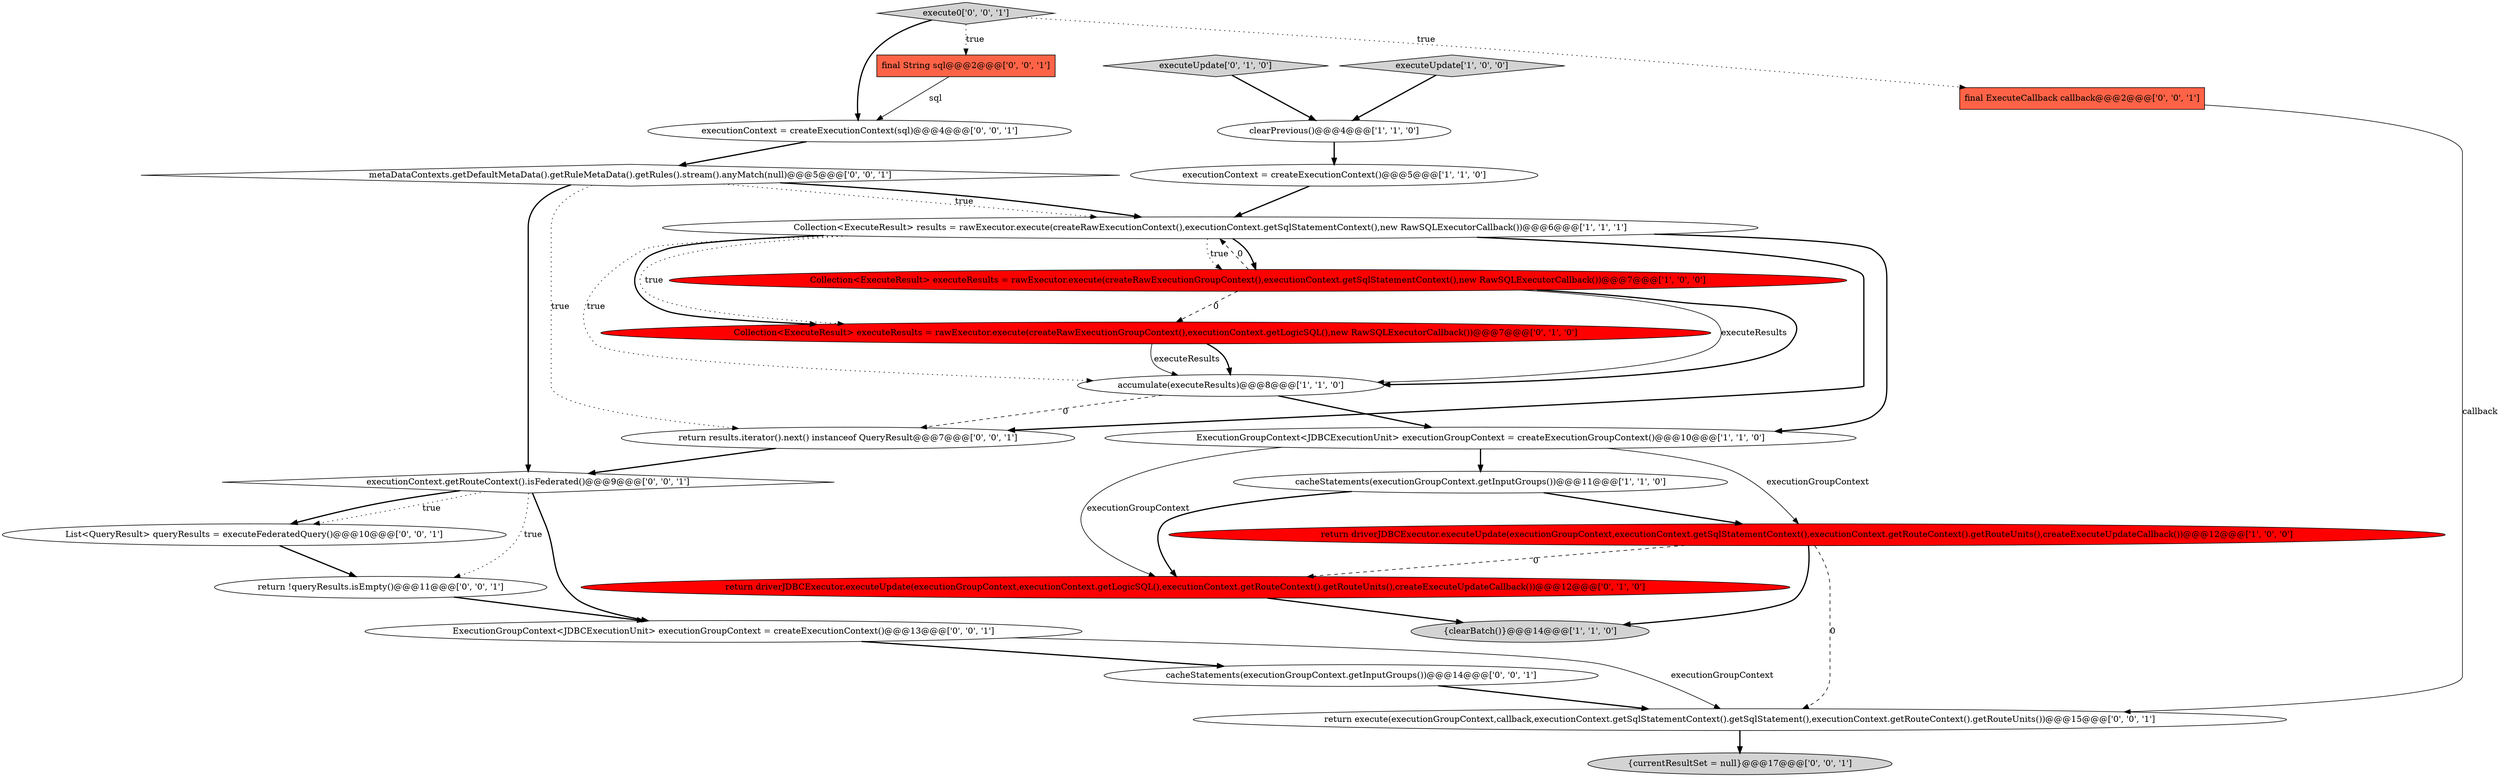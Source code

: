 digraph {
4 [style = filled, label = "clearPrevious()@@@4@@@['1', '1', '0']", fillcolor = white, shape = ellipse image = "AAA0AAABBB1BBB"];
25 [style = filled, label = "execute0['0', '0', '1']", fillcolor = lightgray, shape = diamond image = "AAA0AAABBB3BBB"];
9 [style = filled, label = "cacheStatements(executionGroupContext.getInputGroups())@@@11@@@['1', '1', '0']", fillcolor = white, shape = ellipse image = "AAA0AAABBB1BBB"];
24 [style = filled, label = "final ExecuteCallback callback@@@2@@@['0', '0', '1']", fillcolor = tomato, shape = box image = "AAA0AAABBB3BBB"];
0 [style = filled, label = "Collection<ExecuteResult> executeResults = rawExecutor.execute(createRawExecutionGroupContext(),executionContext.getSqlStatementContext(),new RawSQLExecutorCallback())@@@7@@@['1', '0', '0']", fillcolor = red, shape = ellipse image = "AAA1AAABBB1BBB"];
7 [style = filled, label = "return driverJDBCExecutor.executeUpdate(executionGroupContext,executionContext.getSqlStatementContext(),executionContext.getRouteContext().getRouteUnits(),createExecuteUpdateCallback())@@@12@@@['1', '0', '0']", fillcolor = red, shape = ellipse image = "AAA1AAABBB1BBB"];
10 [style = filled, label = "executeUpdate['0', '1', '0']", fillcolor = lightgray, shape = diamond image = "AAA0AAABBB2BBB"];
6 [style = filled, label = "ExecutionGroupContext<JDBCExecutionUnit> executionGroupContext = createExecutionGroupContext()@@@10@@@['1', '1', '0']", fillcolor = white, shape = ellipse image = "AAA0AAABBB1BBB"];
17 [style = filled, label = "ExecutionGroupContext<JDBCExecutionUnit> executionGroupContext = createExecutionContext()@@@13@@@['0', '0', '1']", fillcolor = white, shape = ellipse image = "AAA0AAABBB3BBB"];
20 [style = filled, label = "final String sql@@@2@@@['0', '0', '1']", fillcolor = tomato, shape = box image = "AAA0AAABBB3BBB"];
3 [style = filled, label = "Collection<ExecuteResult> results = rawExecutor.execute(createRawExecutionContext(),executionContext.getSqlStatementContext(),new RawSQLExecutorCallback())@@@6@@@['1', '1', '1']", fillcolor = white, shape = ellipse image = "AAA0AAABBB1BBB"];
18 [style = filled, label = "cacheStatements(executionGroupContext.getInputGroups())@@@14@@@['0', '0', '1']", fillcolor = white, shape = ellipse image = "AAA0AAABBB3BBB"];
21 [style = filled, label = "executionContext = createExecutionContext(sql)@@@4@@@['0', '0', '1']", fillcolor = white, shape = ellipse image = "AAA0AAABBB3BBB"];
12 [style = filled, label = "return driverJDBCExecutor.executeUpdate(executionGroupContext,executionContext.getLogicSQL(),executionContext.getRouteContext().getRouteUnits(),createExecuteUpdateCallback())@@@12@@@['0', '1', '0']", fillcolor = red, shape = ellipse image = "AAA1AAABBB2BBB"];
22 [style = filled, label = "return execute(executionGroupContext,callback,executionContext.getSqlStatementContext().getSqlStatement(),executionContext.getRouteContext().getRouteUnits())@@@15@@@['0', '0', '1']", fillcolor = white, shape = ellipse image = "AAA0AAABBB3BBB"];
23 [style = filled, label = "executionContext.getRouteContext().isFederated()@@@9@@@['0', '0', '1']", fillcolor = white, shape = diamond image = "AAA0AAABBB3BBB"];
11 [style = filled, label = "Collection<ExecuteResult> executeResults = rawExecutor.execute(createRawExecutionGroupContext(),executionContext.getLogicSQL(),new RawSQLExecutorCallback())@@@7@@@['0', '1', '0']", fillcolor = red, shape = ellipse image = "AAA1AAABBB2BBB"];
13 [style = filled, label = "metaDataContexts.getDefaultMetaData().getRuleMetaData().getRules().stream().anyMatch(null)@@@5@@@['0', '0', '1']", fillcolor = white, shape = diamond image = "AAA0AAABBB3BBB"];
8 [style = filled, label = "accumulate(executeResults)@@@8@@@['1', '1', '0']", fillcolor = white, shape = ellipse image = "AAA0AAABBB1BBB"];
1 [style = filled, label = "{clearBatch()}@@@14@@@['1', '1', '0']", fillcolor = lightgray, shape = ellipse image = "AAA0AAABBB1BBB"];
15 [style = filled, label = "return results.iterator().next() instanceof QueryResult@@@7@@@['0', '0', '1']", fillcolor = white, shape = ellipse image = "AAA0AAABBB3BBB"];
16 [style = filled, label = "return !queryResults.isEmpty()@@@11@@@['0', '0', '1']", fillcolor = white, shape = ellipse image = "AAA0AAABBB3BBB"];
19 [style = filled, label = "List<QueryResult> queryResults = executeFederatedQuery()@@@10@@@['0', '0', '1']", fillcolor = white, shape = ellipse image = "AAA0AAABBB3BBB"];
2 [style = filled, label = "executeUpdate['1', '0', '0']", fillcolor = lightgray, shape = diamond image = "AAA0AAABBB1BBB"];
5 [style = filled, label = "executionContext = createExecutionContext()@@@5@@@['1', '1', '0']", fillcolor = white, shape = ellipse image = "AAA0AAABBB1BBB"];
14 [style = filled, label = "{currentResultSet = null}@@@17@@@['0', '0', '1']", fillcolor = lightgray, shape = ellipse image = "AAA0AAABBB3BBB"];
5->3 [style = bold, label=""];
3->11 [style = dotted, label="true"];
23->16 [style = dotted, label="true"];
15->23 [style = bold, label=""];
7->1 [style = bold, label=""];
0->3 [style = dashed, label="0"];
13->3 [style = dotted, label="true"];
24->22 [style = solid, label="callback"];
6->12 [style = solid, label="executionGroupContext"];
8->15 [style = dashed, label="0"];
3->11 [style = bold, label=""];
3->6 [style = bold, label=""];
25->24 [style = dotted, label="true"];
8->6 [style = bold, label=""];
3->15 [style = bold, label=""];
0->8 [style = solid, label="executeResults"];
0->11 [style = dashed, label="0"];
16->17 [style = bold, label=""];
23->19 [style = dotted, label="true"];
20->21 [style = solid, label="sql"];
9->7 [style = bold, label=""];
12->1 [style = bold, label=""];
2->4 [style = bold, label=""];
3->0 [style = bold, label=""];
19->16 [style = bold, label=""];
18->22 [style = bold, label=""];
13->3 [style = bold, label=""];
6->7 [style = solid, label="executionGroupContext"];
23->19 [style = bold, label=""];
25->20 [style = dotted, label="true"];
0->8 [style = bold, label=""];
3->0 [style = dotted, label="true"];
13->23 [style = bold, label=""];
10->4 [style = bold, label=""];
7->12 [style = dashed, label="0"];
11->8 [style = bold, label=""];
23->17 [style = bold, label=""];
17->22 [style = solid, label="executionGroupContext"];
13->15 [style = dotted, label="true"];
11->8 [style = solid, label="executeResults"];
9->12 [style = bold, label=""];
6->9 [style = bold, label=""];
22->14 [style = bold, label=""];
3->8 [style = dotted, label="true"];
4->5 [style = bold, label=""];
7->22 [style = dashed, label="0"];
17->18 [style = bold, label=""];
25->21 [style = bold, label=""];
21->13 [style = bold, label=""];
}
